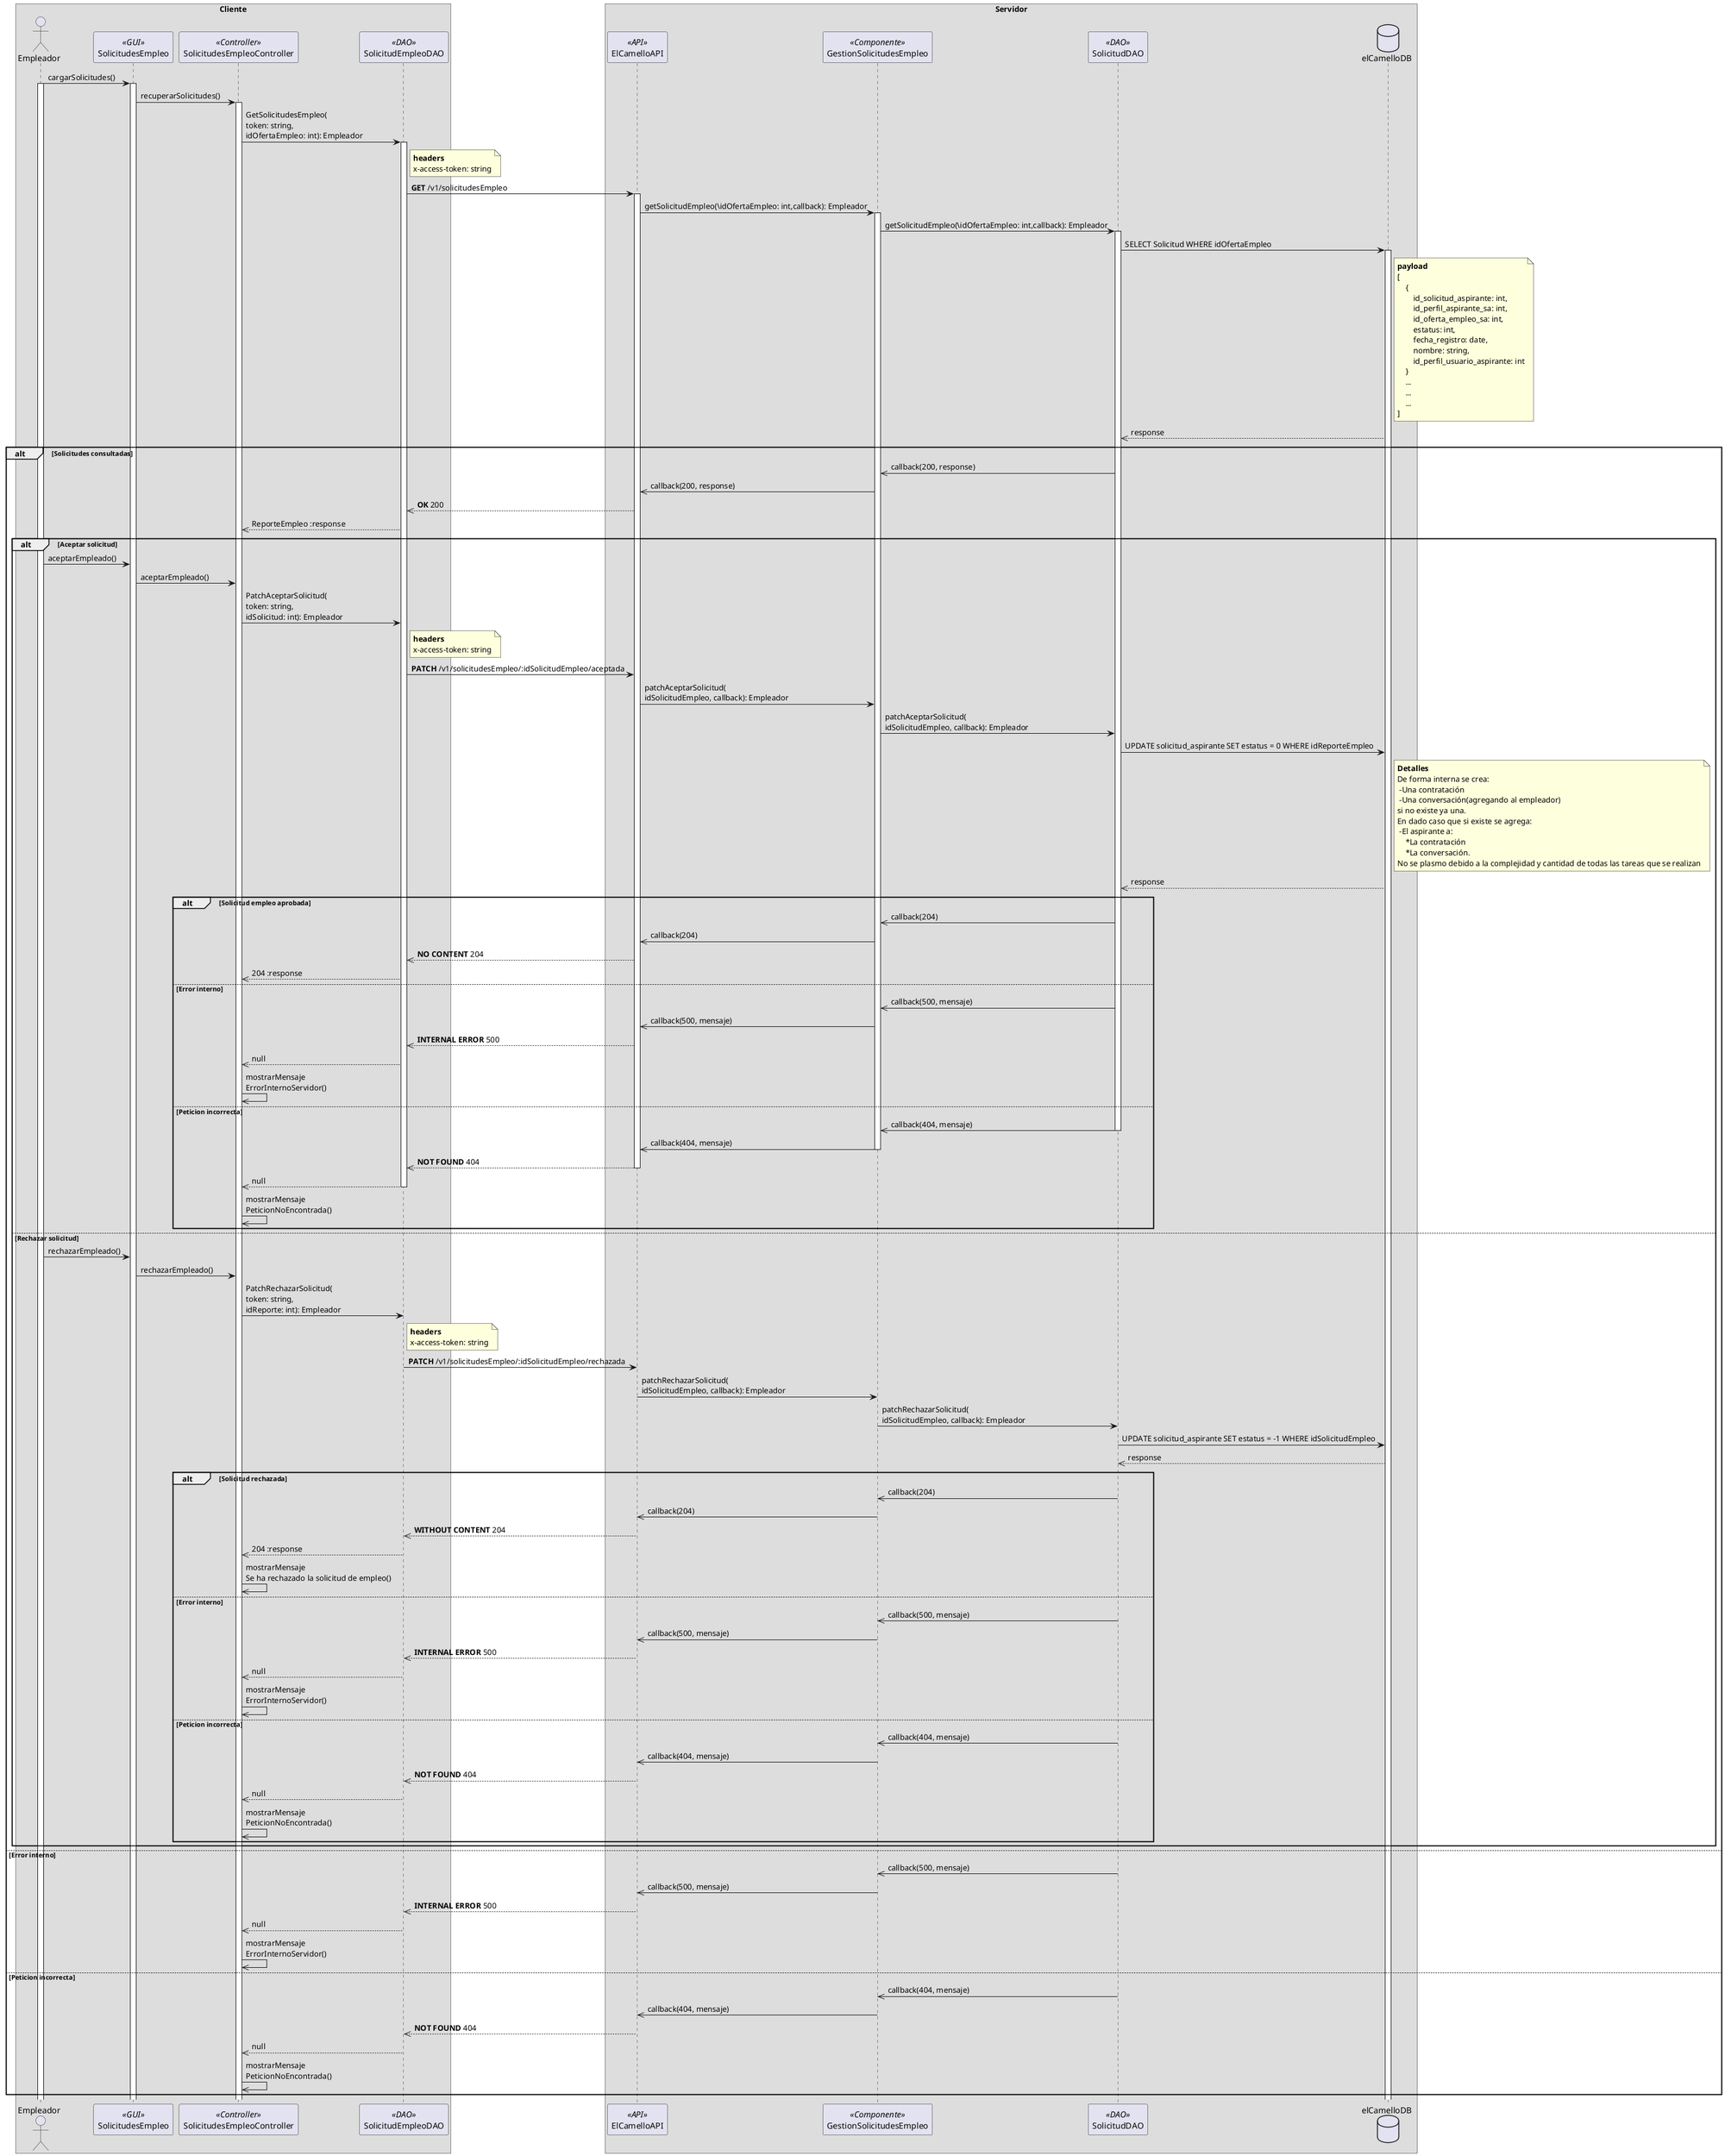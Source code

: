 @startuml ConsultarSolicitudesDeTrabajo

box Cliente
    actor Empleador as a
    participant SolicitudesEmpleo as b <<GUI>> 
    participant SolicitudesEmpleoController as c <<Controller>>
    participant SolicitudEmpleoDAO as d <<DAO>>
end box

box Servidor
    participant ElCamelloAPI as e <<API>>
    participant GestionSolicitudesEmpleo as f <<Componente>>
    participant SolicitudDAO as g <<DAO>>
    database elCamelloDB as db
end box

a -> b : cargarSolicitudes()
activate a
activate b

b -> c : recuperarSolicitudes()
activate c

c -> d : GetSolicitudesEmpleo(\ntoken: string, \nidOfertaEmpleo: int): Empleador
activate d

note right of d  
**headers**
x-access-token: string
end note

d -> e : **GET** /v1/solicitudesEmpleo
activate e

e -> f : getSolicitudEmpleo(\idOfertaEmpleo: int,callback): Empleador
activate f

f -> g : getSolicitudEmpleo(\idOfertaEmpleo: int,callback): Empleador
activate g

g -> db : SELECT Solicitud WHERE idOfertaEmpleo 
activate db

note right of db  
**payload**
[
    {
        id_solicitud_aspirante: int,
        id_perfil_aspirante_sa: int,
        id_oferta_empleo_sa: int,
        estatus: int,
        fecha_registro: date,
        nombre: string,
        id_perfil_usuario_aspirante: int
    }
    ...
    ...
    ...
]
end note

db -->> g : response

alt Solicitudes consultadas
    g ->> f : callback(200, response)
    
    f ->> e : callback(200, response)

    e -->> d: **OK** 200
    d -->> c: ReporteEmpleo :response

    alt Aceptar solicitud

        a -> b : aceptarEmpleado()

        b -> c : aceptarEmpleado()

        c -> d : PatchAceptarSolicitud(\ntoken: string, \nidSolicitud: int): Empleador

        note right of d  
        **headers**
        x-access-token: string
        end note

        d -> e : **PATCH** /v1/solicitudesEmpleo/:idSolicitudEmpleo/aceptada

        e -> f : patchAceptarSolicitud(\nidSolicitudEmpleo, callback): Empleador

        f -> g : patchAceptarSolicitud(\nidSolicitudEmpleo, callback): Empleador

        g -> db : UPDATE solicitud_aspirante SET estatus = 0 WHERE idReporteEmpleo

        note right of db  
        **Detalles**
        De forma interna se crea:
         -Una contratación
         -Una conversación(agregando al empleador) 
        si no existe ya una.
        En dado caso que si existe se agrega:
         -El aspirante a:
            *La contratación
            *La conversación.
        No se plasmo debido a la complejidad y cantidad de todas las tareas que se realizan
        end note

        db -->> g : response

        alt Solicitud empleo aprobada

            g ->> f : callback(204)
            
            f ->> e : callback(204)

            e -->> d: **NO CONTENT** 204
            d -->> c: 204 :response
            
        else Error interno
            g ->> f : callback(500, mensaje)

            f ->> e : callback(500, mensaje)

            e -->> d: **INTERNAL ERROR** 500

            d -->> c: null

            c ->> c: mostrarMensaje\nErrorInternoServidor()
        else Peticion incorrecta
            g ->> f : callback(404, mensaje)
            deactivate g

            f ->> e : callback(404, mensaje)
            deactivate f

            e -->> d: **NOT FOUND** 404
            deactivate e

            d -->> c: null
            deactivate d

            c ->> c: mostrarMensaje\nPeticionNoEncontrada()

        end
    else Rechazar solicitud

        a -> b : rechazarEmpleado()

        b -> c : rechazarEmpleado()

        c -> d : PatchRechazarSolicitud(\ntoken: string, \nidReporte: int): Empleador

        note right of d  
        **headers**
        x-access-token: string
        end note

        d -> e : **PATCH** /v1/solicitudesEmpleo/:idSolicitudEmpleo/rechazada

        e -> f : patchRechazarSolicitud(\nidSolicitudEmpleo, callback): Empleador

        f -> g : patchRechazarSolicitud(\nidSolicitudEmpleo, callback): Empleador

        g -> db : UPDATE solicitud_aspirante SET estatus = -1 WHERE idSolicitudEmpleo

        db -->> g : response

        alt Solicitud rechazada
            g ->> f : callback(204)
            
            f ->> e : callback(204)

            e -->> d: **WITHOUT CONTENT** 204
            d -->> c: 204 :response
            
            c ->> c: mostrarMensaje\nSe ha rechazado la solicitud de empleo()
        else Error interno
            g ->> f : callback(500, mensaje)

            f ->> e : callback(500, mensaje)

            e -->> d: **INTERNAL ERROR** 500

            d -->> c: null

            c ->> c: mostrarMensaje\nErrorInternoServidor()
        else Peticion incorrecta
            g ->> f : callback(404, mensaje)
            deactivate g

            f ->> e : callback(404, mensaje)
            deactivate f

            e -->> d: **NOT FOUND** 404
            deactivate e

            d -->> c: null
            deactivate d

            c ->> c: mostrarMensaje\nPeticionNoEncontrada()

        end

    end
    
else Error interno
    g ->> f : callback(500, mensaje)

    f ->> e : callback(500, mensaje)

    e -->> d: **INTERNAL ERROR** 500

    d -->> c: null

    c ->> c: mostrarMensaje\nErrorInternoServidor()
else Peticion incorrecta
    g ->> f : callback(404, mensaje)
    deactivate g

    f ->> e : callback(404, mensaje)
    deactivate f

    e -->> d: **NOT FOUND** 404
    deactivate e

    d -->> c: null
    deactivate d

    c ->> c: mostrarMensaje\nPeticionNoEncontrada()

end

@enduml
